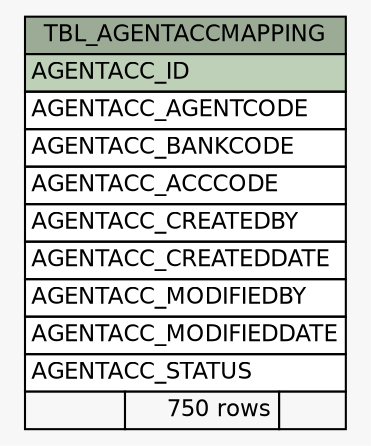 // dot 2.38.0 on Windows 10 10.0
// SchemaSpy rev 590
digraph "TBL_AGENTACCMAPPING" {
  graph [
    rankdir="RL"
    bgcolor="#f7f7f7"
    nodesep="0.18"
    ranksep="0.46"
    fontname="Helvetica"
    fontsize="11"
  ];
  node [
    fontname="Helvetica"
    fontsize="11"
    shape="plaintext"
  ];
  edge [
    arrowsize="0.8"
  ];
  "TBL_AGENTACCMAPPING" [
    label=<
    <TABLE BORDER="0" CELLBORDER="1" CELLSPACING="0" BGCOLOR="#ffffff">
      <TR><TD COLSPAN="3" BGCOLOR="#9bab96" ALIGN="CENTER">TBL_AGENTACCMAPPING</TD></TR>
      <TR><TD PORT="AGENTACC_ID" COLSPAN="3" BGCOLOR="#bed1b8" ALIGN="LEFT">AGENTACC_ID</TD></TR>
      <TR><TD PORT="AGENTACC_AGENTCODE" COLSPAN="3" ALIGN="LEFT">AGENTACC_AGENTCODE</TD></TR>
      <TR><TD PORT="AGENTACC_BANKCODE" COLSPAN="3" ALIGN="LEFT">AGENTACC_BANKCODE</TD></TR>
      <TR><TD PORT="AGENTACC_ACCCODE" COLSPAN="3" ALIGN="LEFT">AGENTACC_ACCCODE</TD></TR>
      <TR><TD PORT="AGENTACC_CREATEDBY" COLSPAN="3" ALIGN="LEFT">AGENTACC_CREATEDBY</TD></TR>
      <TR><TD PORT="AGENTACC_CREATEDDATE" COLSPAN="3" ALIGN="LEFT">AGENTACC_CREATEDDATE</TD></TR>
      <TR><TD PORT="AGENTACC_MODIFIEDBY" COLSPAN="3" ALIGN="LEFT">AGENTACC_MODIFIEDBY</TD></TR>
      <TR><TD PORT="AGENTACC_MODIFIEDDATE" COLSPAN="3" ALIGN="LEFT">AGENTACC_MODIFIEDDATE</TD></TR>
      <TR><TD PORT="AGENTACC_STATUS" COLSPAN="3" ALIGN="LEFT">AGENTACC_STATUS</TD></TR>
      <TR><TD ALIGN="LEFT" BGCOLOR="#f7f7f7">  </TD><TD ALIGN="RIGHT" BGCOLOR="#f7f7f7">750 rows</TD><TD ALIGN="RIGHT" BGCOLOR="#f7f7f7">  </TD></TR>
    </TABLE>>
    URL="tables/TBL_AGENTACCMAPPING.html"
    tooltip="TBL_AGENTACCMAPPING"
  ];
}
